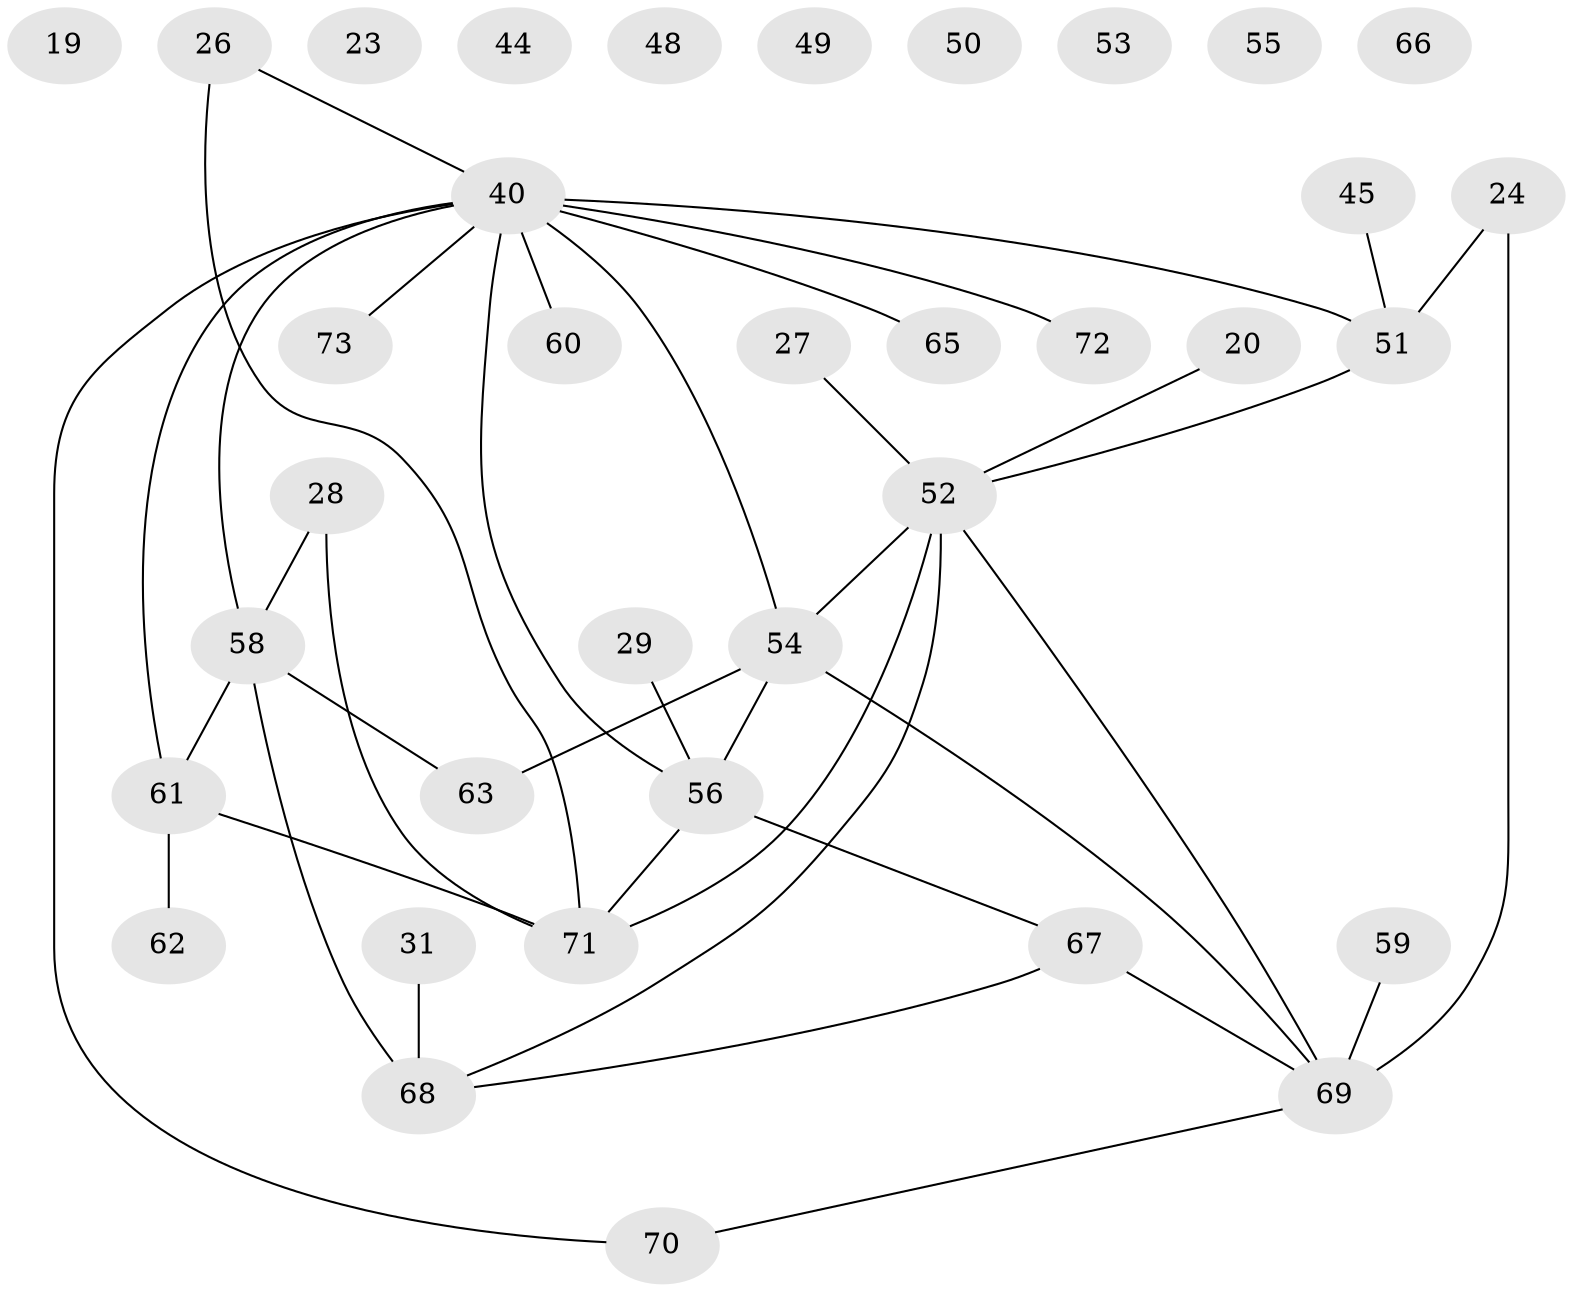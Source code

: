 // original degree distribution, {3: 0.1917808219178082, 1: 0.2602739726027397, 2: 0.2054794520547945, 5: 0.0958904109589041, 6: 0.0273972602739726, 4: 0.1095890410958904, 0: 0.0958904109589041, 8: 0.0136986301369863}
// Generated by graph-tools (version 1.1) at 2025/40/03/09/25 04:40:53]
// undirected, 36 vertices, 40 edges
graph export_dot {
graph [start="1"]
  node [color=gray90,style=filled];
  19;
  20;
  23;
  24 [super="+17"];
  26 [super="+1"];
  27;
  28;
  29;
  31;
  40 [super="+6+13+32"];
  44;
  45 [super="+33"];
  48;
  49;
  50 [super="+3"];
  51;
  52 [super="+8+9+30"];
  53;
  54 [super="+5"];
  55;
  56 [super="+7+42+46"];
  58 [super="+16"];
  59 [super="+39"];
  60;
  61;
  62;
  63 [super="+41"];
  65;
  66 [super="+35"];
  67 [super="+14+47+25"];
  68 [super="+10+38"];
  69 [super="+15+4+22+34"];
  70 [super="+37+11+36+57"];
  71 [super="+64"];
  72;
  73;
  20 -- 52;
  24 -- 51;
  24 -- 69 [weight=3];
  26 -- 71;
  26 -- 40;
  27 -- 52;
  28 -- 71;
  28 -- 58;
  29 -- 56;
  31 -- 68;
  40 -- 51 [weight=4];
  40 -- 61;
  40 -- 73;
  40 -- 60;
  40 -- 65;
  40 -- 56 [weight=2];
  40 -- 72;
  40 -- 54;
  40 -- 58 [weight=2];
  40 -- 70;
  45 -- 51;
  51 -- 52 [weight=2];
  52 -- 68;
  52 -- 71;
  52 -- 54 [weight=3];
  52 -- 69;
  54 -- 69;
  54 -- 56;
  54 -- 63;
  56 -- 71;
  56 -- 67;
  58 -- 61;
  58 -- 68 [weight=2];
  58 -- 63;
  59 -- 69;
  61 -- 62;
  61 -- 71 [weight=2];
  67 -- 68;
  67 -- 69;
  69 -- 70;
}
